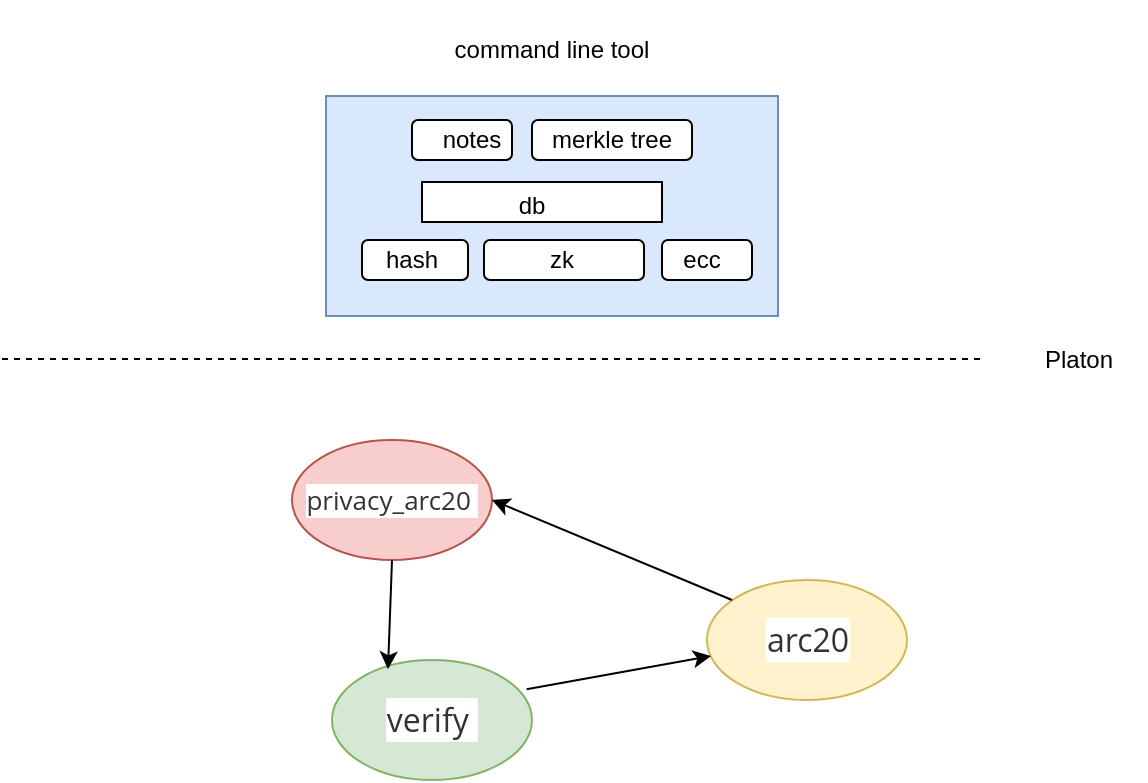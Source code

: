 <mxfile version="12.2.4" pages="1"><diagram id="esAg6hbgwC0--9SNPnfh" name="Page-1"><mxGraphModel dx="720" dy="405" grid="1" gridSize="10" guides="1" tooltips="1" connect="1" arrows="1" fold="1" page="1" pageScale="1" pageWidth="827" pageHeight="1169" math="0" shadow="0"><root><mxCell id="0"/><mxCell id="1" parent="0"/><mxCell id="8" value="" style="endArrow=none;dashed=1;html=1;" parent="1" edge="1"><mxGeometry width="50" height="50" relative="1" as="geometry"><mxPoint x="5" y="209.5" as="sourcePoint"/><mxPoint x="495" y="209.5" as="targetPoint"/></mxGeometry></mxCell><mxCell id="9" value="Platon" style="text;html=1;strokeColor=none;fillColor=none;align=center;verticalAlign=middle;whiteSpace=wrap;rounded=0;" parent="1" vertex="1"><mxGeometry x="510" y="200" width="67" height="20" as="geometry"/></mxCell><mxCell id="10" value="&lt;span style=&quot;color: rgb(51 , 51 , 51) ; font-family: &amp;#34;open sans&amp;#34; , &amp;#34;clear sans&amp;#34; , &amp;#34;helvetica neue&amp;#34; , &amp;#34;helvetica&amp;#34; , &amp;#34;arial&amp;#34; , sans-serif ; white-space: pre-wrap ; background-color: rgb(255 , 255 , 255)&quot;&gt;&lt;font style=&quot;font-size: 13px&quot;&gt;privacy_arc20 &lt;/font&gt;&lt;/span&gt;" style="ellipse;whiteSpace=wrap;html=1;fillColor=#f8cecc;strokeColor=#b85450;" parent="1" vertex="1"><mxGeometry x="150" y="250" width="100" height="60" as="geometry"/></mxCell><mxCell id="11" value="&lt;span style=&quot;color: rgb(51 , 51 , 51) ; font-family: &amp;#34;open sans&amp;#34; , &amp;#34;clear sans&amp;#34; , &amp;#34;helvetica neue&amp;#34; , &amp;#34;helvetica&amp;#34; , &amp;#34;arial&amp;#34; , sans-serif ; font-size: 16px ; white-space: pre-wrap ; background-color: rgb(255 , 255 , 255)&quot;&gt;verify &lt;/span&gt;" style="ellipse;whiteSpace=wrap;html=1;fillColor=#d5e8d4;strokeColor=#82b366;" parent="1" vertex="1"><mxGeometry x="170" y="360" width="100" height="60" as="geometry"/></mxCell><mxCell id="12" value="&lt;font color=&quot;#333333&quot; face=&quot;open sans, clear sans, helvetica neue, helvetica, arial, sans-serif&quot;&gt;&lt;span style=&quot;font-size: 16px ; white-space: pre-wrap ; background-color: rgb(255 , 255 , 255)&quot;&gt;arc20&lt;/span&gt;&lt;/font&gt;" style="ellipse;whiteSpace=wrap;html=1;fillColor=#fff2cc;strokeColor=#d6b656;" parent="1" vertex="1"><mxGeometry x="357.5" y="320" width="100" height="60" as="geometry"/></mxCell><mxCell id="18" value="" style="endArrow=classic;html=1;entryX=0.28;entryY=0.078;entryDx=0;entryDy=0;entryPerimeter=0;exitX=0.5;exitY=1;exitDx=0;exitDy=0;" parent="1" source="10" target="11" edge="1"><mxGeometry width="50" height="50" relative="1" as="geometry"><mxPoint x="124" y="310" as="sourcePoint"/><mxPoint x="154" y="350" as="targetPoint"/></mxGeometry></mxCell><mxCell id="20" value="" style="endArrow=classic;html=1;entryX=0.02;entryY=0.633;entryDx=0;entryDy=0;entryPerimeter=0;exitX=0.973;exitY=0.244;exitDx=0;exitDy=0;exitPerimeter=0;" parent="1" source="11" target="12" edge="1"><mxGeometry width="50" height="50" relative="1" as="geometry"><mxPoint x="184" y="280" as="sourcePoint"/><mxPoint x="254" y="270" as="targetPoint"/></mxGeometry></mxCell><mxCell id="25" value="" style="rounded=0;whiteSpace=wrap;html=1;fillColor=#dae8fc;strokeColor=#6c8ebf;" parent="1" vertex="1"><mxGeometry x="167" y="78" width="226" height="110" as="geometry"/></mxCell><mxCell id="26" value="command line tool" style="text;html=1;strokeColor=none;fillColor=none;align=center;verticalAlign=middle;whiteSpace=wrap;rounded=0;" parent="1" vertex="1"><mxGeometry x="225" y="30" width="110" height="50" as="geometry"/></mxCell><mxCell id="29" value="" style="rounded=1;whiteSpace=wrap;html=1;" parent="1" vertex="1"><mxGeometry x="210" y="90" width="50" height="20" as="geometry"/></mxCell><mxCell id="30" value="notes" style="text;html=1;strokeColor=none;fillColor=none;align=center;verticalAlign=middle;whiteSpace=wrap;rounded=0;" parent="1" vertex="1"><mxGeometry x="220" y="90" width="40" height="20" as="geometry"/></mxCell><mxCell id="35" value="" style="rounded=1;whiteSpace=wrap;html=1;" parent="1" vertex="1"><mxGeometry x="270" y="90" width="80" height="20" as="geometry"/></mxCell><mxCell id="36" value="merkle tree" style="text;html=1;strokeColor=none;fillColor=none;align=center;verticalAlign=middle;whiteSpace=wrap;rounded=0;" parent="1" vertex="1"><mxGeometry x="275" y="95" width="70" height="10" as="geometry"/></mxCell><mxCell id="42" value="" style="rounded=0;whiteSpace=wrap;html=1;" parent="1" vertex="1"><mxGeometry x="215" y="121" width="120" height="20" as="geometry"/></mxCell><mxCell id="43" value="db" style="text;html=1;strokeColor=none;fillColor=none;align=center;verticalAlign=middle;whiteSpace=wrap;rounded=0;" parent="1" vertex="1"><mxGeometry x="250" y="123" width="40" height="20" as="geometry"/></mxCell><mxCell id="44" value="" style="rounded=1;whiteSpace=wrap;html=1;" parent="1" vertex="1"><mxGeometry x="185" y="150" width="53" height="20" as="geometry"/></mxCell><mxCell id="45" value="hash" style="text;html=1;strokeColor=none;fillColor=none;align=center;verticalAlign=middle;whiteSpace=wrap;rounded=0;" parent="1" vertex="1"><mxGeometry x="190" y="150" width="40" height="20" as="geometry"/></mxCell><mxCell id="46" value="" style="rounded=1;whiteSpace=wrap;html=1;" parent="1" vertex="1"><mxGeometry x="246" y="150" width="80" height="20" as="geometry"/></mxCell><mxCell id="47" value="zk" style="text;html=1;strokeColor=none;fillColor=none;align=center;verticalAlign=middle;whiteSpace=wrap;rounded=0;" parent="1" vertex="1"><mxGeometry x="260" y="150" width="50" height="20" as="geometry"/></mxCell><mxCell id="48" value="" style="rounded=1;whiteSpace=wrap;html=1;" parent="1" vertex="1"><mxGeometry x="335" y="150" width="45" height="20" as="geometry"/></mxCell><mxCell id="49" value="ecc" style="text;html=1;strokeColor=none;fillColor=none;align=center;verticalAlign=middle;whiteSpace=wrap;rounded=0;" parent="1" vertex="1"><mxGeometry x="335" y="150" width="40" height="20" as="geometry"/></mxCell><mxCell id="50" value="" style="endArrow=classic;html=1;" parent="1" edge="1"><mxGeometry width="50" height="50" relative="1" as="geometry"><mxPoint x="370" y="330" as="sourcePoint"/><mxPoint x="250" y="280" as="targetPoint"/></mxGeometry></mxCell></root></mxGraphModel></diagram></mxfile>